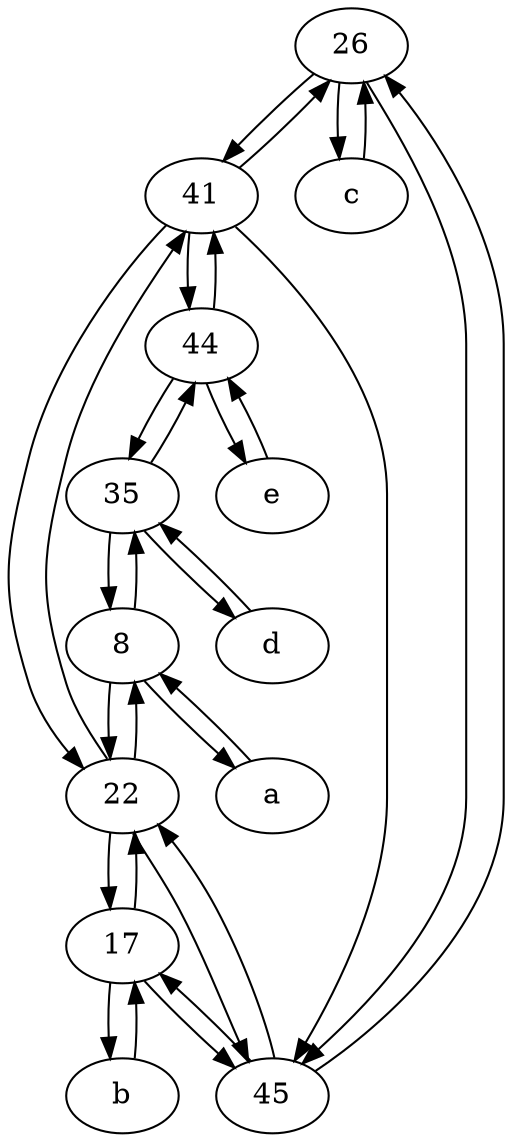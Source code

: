 digraph  {
	26;
	41;
	c [pos="20,10!"];
	22;
	b [pos="50,20!"];
	8;
	45;
	35;
	d [pos="20,30!"];
	a [pos="40,10!"];
	17;
	e [pos="30,50!"];
	44;
	8 -> 22;
	35 -> d;
	35 -> 44;
	d -> 35;
	a -> 8;
	44 -> 41;
	45 -> 17;
	35 -> 8;
	b -> 17;
	26 -> 41;
	26 -> c;
	44 -> 35;
	22 -> 41;
	17 -> 45;
	17 -> b;
	41 -> 45;
	45 -> 26;
	c -> 26;
	22 -> 8;
	44 -> e;
	41 -> 22;
	26 -> 45;
	8 -> 35;
	17 -> 22;
	22 -> 45;
	e -> 44;
	41 -> 44;
	22 -> 17;
	41 -> 26;
	8 -> a;
	45 -> 22;

	}